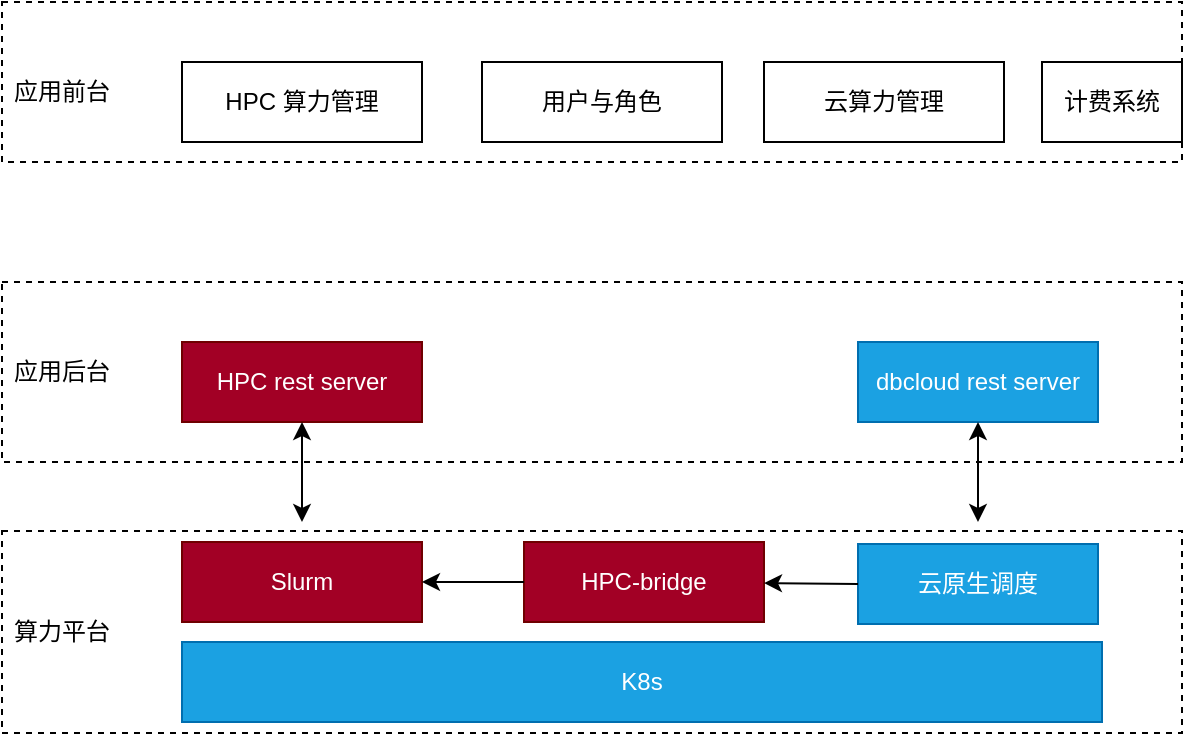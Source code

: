 <mxfile version="22.0.8" type="github">
  <diagram name="Page-1" id="X0XTV32fZl-mw8OlVuHK">
    <mxGraphModel dx="1010" dy="590" grid="1" gridSize="10" guides="1" tooltips="1" connect="1" arrows="1" fold="1" page="1" pageScale="1" pageWidth="850" pageHeight="1100" math="0" shadow="0">
      <root>
        <mxCell id="0" />
        <mxCell id="1" parent="0" />
        <mxCell id="1WVl6WSyaPoKhHcU2AQl-6" value="" style="rounded=0;whiteSpace=wrap;html=1;dashed=1;" vertex="1" parent="1">
          <mxGeometry x="110" y="374.5" width="590" height="101" as="geometry" />
        </mxCell>
        <mxCell id="1WVl6WSyaPoKhHcU2AQl-1" value="K8s" style="rounded=0;whiteSpace=wrap;html=1;fillColor=#1ba1e2;fontColor=#ffffff;strokeColor=#006EAF;" vertex="1" parent="1">
          <mxGeometry x="200" y="430" width="460" height="40" as="geometry" />
        </mxCell>
        <mxCell id="1WVl6WSyaPoKhHcU2AQl-2" value="Slurm" style="rounded=0;whiteSpace=wrap;html=1;fillColor=#a20025;fontColor=#ffffff;strokeColor=#6F0000;" vertex="1" parent="1">
          <mxGeometry x="200" y="380" width="120" height="40" as="geometry" />
        </mxCell>
        <mxCell id="1WVl6WSyaPoKhHcU2AQl-3" value="HPC-bridge" style="rounded=0;whiteSpace=wrap;html=1;fillColor=#a20025;fontColor=#ffffff;strokeColor=#6F0000;" vertex="1" parent="1">
          <mxGeometry x="371" y="380" width="120" height="40" as="geometry" />
        </mxCell>
        <mxCell id="1WVl6WSyaPoKhHcU2AQl-4" value="算力平台" style="text;html=1;strokeColor=none;fillColor=none;align=center;verticalAlign=middle;whiteSpace=wrap;rounded=0;" vertex="1" parent="1">
          <mxGeometry x="110" y="410" width="60" height="30" as="geometry" />
        </mxCell>
        <mxCell id="1WVl6WSyaPoKhHcU2AQl-5" value="云原生调度" style="rounded=0;whiteSpace=wrap;html=1;fillColor=#1ba1e2;fontColor=#ffffff;strokeColor=#006EAF;" vertex="1" parent="1">
          <mxGeometry x="538" y="381" width="120" height="40" as="geometry" />
        </mxCell>
        <mxCell id="1WVl6WSyaPoKhHcU2AQl-7" value="" style="rounded=0;whiteSpace=wrap;html=1;dashed=1;" vertex="1" parent="1">
          <mxGeometry x="110" y="250" width="590" height="90" as="geometry" />
        </mxCell>
        <mxCell id="1WVl6WSyaPoKhHcU2AQl-9" value="HPC rest server" style="rounded=0;whiteSpace=wrap;html=1;fillColor=#a20025;fontColor=#ffffff;strokeColor=#6F0000;" vertex="1" parent="1">
          <mxGeometry x="200" y="280" width="120" height="40" as="geometry" />
        </mxCell>
        <mxCell id="1WVl6WSyaPoKhHcU2AQl-11" value="" style="endArrow=classic;startArrow=classic;html=1;rounded=0;entryX=0.5;entryY=1;entryDx=0;entryDy=0;" edge="1" parent="1" target="1WVl6WSyaPoKhHcU2AQl-9">
          <mxGeometry width="50" height="50" relative="1" as="geometry">
            <mxPoint x="260" y="370" as="sourcePoint" />
            <mxPoint x="450" y="280" as="targetPoint" />
          </mxGeometry>
        </mxCell>
        <mxCell id="1WVl6WSyaPoKhHcU2AQl-12" value="dbcloud rest server" style="rounded=0;whiteSpace=wrap;html=1;fillColor=#1ba1e2;fontColor=#ffffff;strokeColor=#006EAF;" vertex="1" parent="1">
          <mxGeometry x="538" y="280" width="120" height="40" as="geometry" />
        </mxCell>
        <mxCell id="1WVl6WSyaPoKhHcU2AQl-13" value="" style="endArrow=classic;startArrow=classic;html=1;rounded=0;entryX=0.5;entryY=1;entryDx=0;entryDy=0;" edge="1" parent="1" target="1WVl6WSyaPoKhHcU2AQl-12">
          <mxGeometry width="50" height="50" relative="1" as="geometry">
            <mxPoint x="598" y="370" as="sourcePoint" />
            <mxPoint x="450" y="280" as="targetPoint" />
          </mxGeometry>
        </mxCell>
        <mxCell id="1WVl6WSyaPoKhHcU2AQl-14" value="应用后台" style="text;html=1;strokeColor=none;fillColor=none;align=center;verticalAlign=middle;whiteSpace=wrap;rounded=0;" vertex="1" parent="1">
          <mxGeometry x="110" y="280" width="60" height="30" as="geometry" />
        </mxCell>
        <mxCell id="1WVl6WSyaPoKhHcU2AQl-15" value="" style="endArrow=classic;html=1;rounded=0;exitX=0;exitY=0.5;exitDx=0;exitDy=0;" edge="1" parent="1" source="1WVl6WSyaPoKhHcU2AQl-5" target="1WVl6WSyaPoKhHcU2AQl-3">
          <mxGeometry width="50" height="50" relative="1" as="geometry">
            <mxPoint x="400" y="330" as="sourcePoint" />
            <mxPoint x="450" y="280" as="targetPoint" />
          </mxGeometry>
        </mxCell>
        <mxCell id="1WVl6WSyaPoKhHcU2AQl-16" value="" style="endArrow=classic;html=1;rounded=0;exitX=0;exitY=0.5;exitDx=0;exitDy=0;" edge="1" parent="1" source="1WVl6WSyaPoKhHcU2AQl-3" target="1WVl6WSyaPoKhHcU2AQl-2">
          <mxGeometry width="50" height="50" relative="1" as="geometry">
            <mxPoint x="400" y="330" as="sourcePoint" />
            <mxPoint x="450" y="280" as="targetPoint" />
          </mxGeometry>
        </mxCell>
        <mxCell id="1WVl6WSyaPoKhHcU2AQl-17" value="" style="rounded=0;whiteSpace=wrap;html=1;dashed=1;" vertex="1" parent="1">
          <mxGeometry x="110" y="110" width="590" height="80" as="geometry" />
        </mxCell>
        <mxCell id="1WVl6WSyaPoKhHcU2AQl-18" value="HPC 算力管理" style="rounded=0;whiteSpace=wrap;html=1;" vertex="1" parent="1">
          <mxGeometry x="200" y="140" width="120" height="40" as="geometry" />
        </mxCell>
        <mxCell id="1WVl6WSyaPoKhHcU2AQl-19" value="云算力管理" style="rounded=0;whiteSpace=wrap;html=1;" vertex="1" parent="1">
          <mxGeometry x="491" y="140" width="120" height="40" as="geometry" />
        </mxCell>
        <mxCell id="1WVl6WSyaPoKhHcU2AQl-20" value="用户与角色" style="rounded=0;whiteSpace=wrap;html=1;" vertex="1" parent="1">
          <mxGeometry x="350" y="140" width="120" height="40" as="geometry" />
        </mxCell>
        <mxCell id="1WVl6WSyaPoKhHcU2AQl-21" value="应用前台" style="text;html=1;strokeColor=none;fillColor=none;align=center;verticalAlign=middle;whiteSpace=wrap;rounded=0;" vertex="1" parent="1">
          <mxGeometry x="110" y="140" width="60" height="30" as="geometry" />
        </mxCell>
        <mxCell id="1WVl6WSyaPoKhHcU2AQl-22" value="计费系统" style="rounded=0;whiteSpace=wrap;html=1;" vertex="1" parent="1">
          <mxGeometry x="630" y="140" width="70" height="40" as="geometry" />
        </mxCell>
      </root>
    </mxGraphModel>
  </diagram>
</mxfile>
